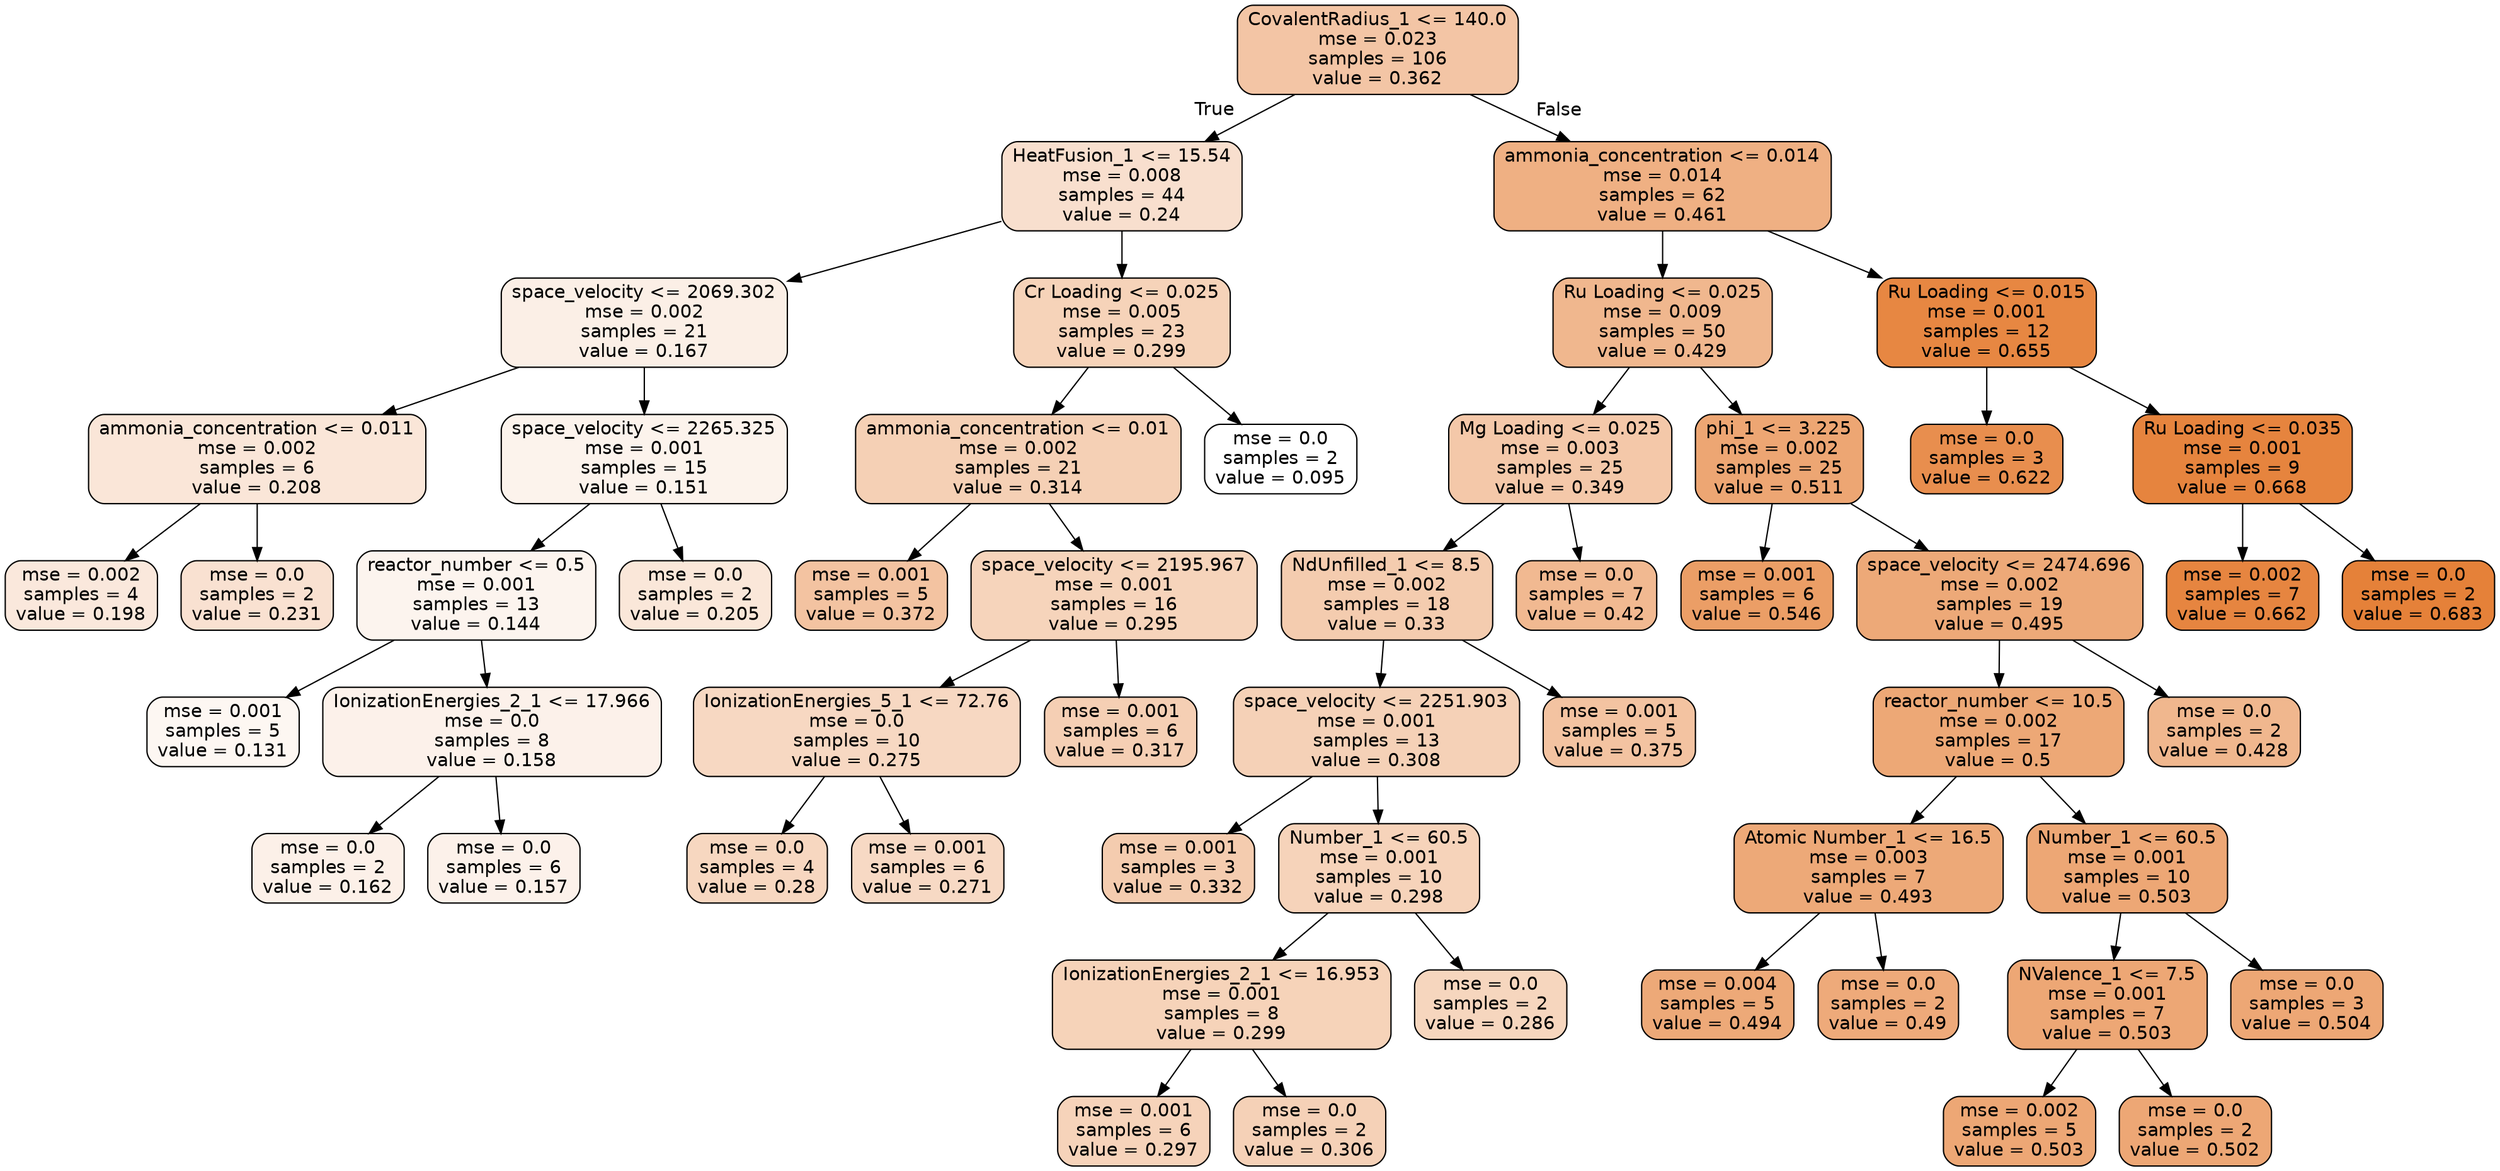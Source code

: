digraph Tree {
node [shape=box, style="filled, rounded", color="black", fontname=helvetica] ;
edge [fontname=helvetica] ;
0 [label="CovalentRadius_1 <= 140.0\nmse = 0.023\nsamples = 106\nvalue = 0.362", fillcolor="#e5813974"] ;
1 [label="HeatFusion_1 <= 15.54\nmse = 0.008\nsamples = 44\nvalue = 0.24", fillcolor="#e581393f"] ;
0 -> 1 [labeldistance=2.5, labelangle=45, headlabel="True"] ;
2 [label="space_velocity <= 2069.302\nmse = 0.002\nsamples = 21\nvalue = 0.167", fillcolor="#e581391f"] ;
1 -> 2 ;
3 [label="ammonia_concentration <= 0.011\nmse = 0.002\nsamples = 6\nvalue = 0.208", fillcolor="#e5813931"] ;
2 -> 3 ;
4 [label="mse = 0.002\nsamples = 4\nvalue = 0.198", fillcolor="#e581392d"] ;
3 -> 4 ;
5 [label="mse = 0.0\nsamples = 2\nvalue = 0.231", fillcolor="#e581393b"] ;
3 -> 5 ;
6 [label="space_velocity <= 2265.325\nmse = 0.001\nsamples = 15\nvalue = 0.151", fillcolor="#e5813918"] ;
2 -> 6 ;
7 [label="reactor_number <= 0.5\nmse = 0.001\nsamples = 13\nvalue = 0.144", fillcolor="#e5813915"] ;
6 -> 7 ;
8 [label="mse = 0.001\nsamples = 5\nvalue = 0.131", fillcolor="#e5813910"] ;
7 -> 8 ;
9 [label="IonizationEnergies_2_1 <= 17.966\nmse = 0.0\nsamples = 8\nvalue = 0.158", fillcolor="#e581391b"] ;
7 -> 9 ;
10 [label="mse = 0.0\nsamples = 2\nvalue = 0.162", fillcolor="#e581391d"] ;
9 -> 10 ;
11 [label="mse = 0.0\nsamples = 6\nvalue = 0.157", fillcolor="#e581391b"] ;
9 -> 11 ;
12 [label="mse = 0.0\nsamples = 2\nvalue = 0.205", fillcolor="#e5813930"] ;
6 -> 12 ;
13 [label="Cr Loading <= 0.025\nmse = 0.005\nsamples = 23\nvalue = 0.299", fillcolor="#e5813959"] ;
1 -> 13 ;
14 [label="ammonia_concentration <= 0.01\nmse = 0.002\nsamples = 21\nvalue = 0.314", fillcolor="#e581395f"] ;
13 -> 14 ;
15 [label="mse = 0.001\nsamples = 5\nvalue = 0.372", fillcolor="#e5813978"] ;
14 -> 15 ;
16 [label="space_velocity <= 2195.967\nmse = 0.001\nsamples = 16\nvalue = 0.295", fillcolor="#e5813957"] ;
14 -> 16 ;
17 [label="IonizationEnergies_5_1 <= 72.76\nmse = 0.0\nsamples = 10\nvalue = 0.275", fillcolor="#e581394e"] ;
16 -> 17 ;
18 [label="mse = 0.0\nsamples = 4\nvalue = 0.28", fillcolor="#e5813950"] ;
17 -> 18 ;
19 [label="mse = 0.001\nsamples = 6\nvalue = 0.271", fillcolor="#e581394c"] ;
17 -> 19 ;
20 [label="mse = 0.001\nsamples = 6\nvalue = 0.317", fillcolor="#e5813960"] ;
16 -> 20 ;
21 [label="mse = 0.0\nsamples = 2\nvalue = 0.095", fillcolor="#e5813900"] ;
13 -> 21 ;
22 [label="ammonia_concentration <= 0.014\nmse = 0.014\nsamples = 62\nvalue = 0.461", fillcolor="#e581399f"] ;
0 -> 22 [labeldistance=2.5, labelangle=-45, headlabel="False"] ;
23 [label="Ru Loading <= 0.025\nmse = 0.009\nsamples = 50\nvalue = 0.429", fillcolor="#e5813991"] ;
22 -> 23 ;
24 [label="Mg Loading <= 0.025\nmse = 0.003\nsamples = 25\nvalue = 0.349", fillcolor="#e581396e"] ;
23 -> 24 ;
25 [label="NdUnfilled_1 <= 8.5\nmse = 0.002\nsamples = 18\nvalue = 0.33", fillcolor="#e5813966"] ;
24 -> 25 ;
26 [label="space_velocity <= 2251.903\nmse = 0.001\nsamples = 13\nvalue = 0.308", fillcolor="#e581395c"] ;
25 -> 26 ;
27 [label="mse = 0.001\nsamples = 3\nvalue = 0.332", fillcolor="#e5813967"] ;
26 -> 27 ;
28 [label="Number_1 <= 60.5\nmse = 0.001\nsamples = 10\nvalue = 0.298", fillcolor="#e5813958"] ;
26 -> 28 ;
29 [label="IonizationEnergies_2_1 <= 16.953\nmse = 0.001\nsamples = 8\nvalue = 0.299", fillcolor="#e5813959"] ;
28 -> 29 ;
30 [label="mse = 0.001\nsamples = 6\nvalue = 0.297", fillcolor="#e5813958"] ;
29 -> 30 ;
31 [label="mse = 0.0\nsamples = 2\nvalue = 0.306", fillcolor="#e581395c"] ;
29 -> 31 ;
32 [label="mse = 0.0\nsamples = 2\nvalue = 0.286", fillcolor="#e5813953"] ;
28 -> 32 ;
33 [label="mse = 0.001\nsamples = 5\nvalue = 0.375", fillcolor="#e5813979"] ;
25 -> 33 ;
34 [label="mse = 0.0\nsamples = 7\nvalue = 0.42", fillcolor="#e581398d"] ;
24 -> 34 ;
35 [label="phi_1 <= 3.225\nmse = 0.002\nsamples = 25\nvalue = 0.511", fillcolor="#e58139b4"] ;
23 -> 35 ;
36 [label="mse = 0.001\nsamples = 6\nvalue = 0.546", fillcolor="#e58139c4"] ;
35 -> 36 ;
37 [label="space_velocity <= 2474.696\nmse = 0.002\nsamples = 19\nvalue = 0.495", fillcolor="#e58139ad"] ;
35 -> 37 ;
38 [label="reactor_number <= 10.5\nmse = 0.002\nsamples = 17\nvalue = 0.5", fillcolor="#e58139b0"] ;
37 -> 38 ;
39 [label="Atomic Number_1 <= 16.5\nmse = 0.003\nsamples = 7\nvalue = 0.493", fillcolor="#e58139ad"] ;
38 -> 39 ;
40 [label="mse = 0.004\nsamples = 5\nvalue = 0.494", fillcolor="#e58139ad"] ;
39 -> 40 ;
41 [label="mse = 0.0\nsamples = 2\nvalue = 0.49", fillcolor="#e58139ab"] ;
39 -> 41 ;
42 [label="Number_1 <= 60.5\nmse = 0.001\nsamples = 10\nvalue = 0.503", fillcolor="#e58139b1"] ;
38 -> 42 ;
43 [label="NValence_1 <= 7.5\nmse = 0.001\nsamples = 7\nvalue = 0.503", fillcolor="#e58139b1"] ;
42 -> 43 ;
44 [label="mse = 0.002\nsamples = 5\nvalue = 0.503", fillcolor="#e58139b1"] ;
43 -> 44 ;
45 [label="mse = 0.0\nsamples = 2\nvalue = 0.502", fillcolor="#e58139b1"] ;
43 -> 45 ;
46 [label="mse = 0.0\nsamples = 3\nvalue = 0.504", fillcolor="#e58139b1"] ;
42 -> 46 ;
47 [label="mse = 0.0\nsamples = 2\nvalue = 0.428", fillcolor="#e5813991"] ;
37 -> 47 ;
48 [label="Ru Loading <= 0.015\nmse = 0.001\nsamples = 12\nvalue = 0.655", fillcolor="#e58139f3"] ;
22 -> 48 ;
49 [label="mse = 0.0\nsamples = 3\nvalue = 0.622", fillcolor="#e58139e4"] ;
48 -> 49 ;
50 [label="Ru Loading <= 0.035\nmse = 0.001\nsamples = 9\nvalue = 0.668", fillcolor="#e58139f8"] ;
48 -> 50 ;
51 [label="mse = 0.002\nsamples = 7\nvalue = 0.662", fillcolor="#e58139f6"] ;
50 -> 51 ;
52 [label="mse = 0.0\nsamples = 2\nvalue = 0.683", fillcolor="#e58139ff"] ;
50 -> 52 ;
}